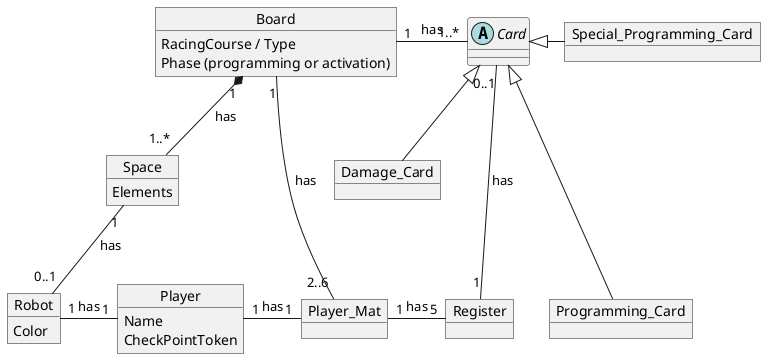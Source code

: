 @startuml
'https://plantuml.com/class-diagram

object Player {
    Name
    CheckPointToken
}

object Player_Mat {

}

object Register {

}

object Robot {
    Color
}

object Board {
    RacingCourse / Type
    Phase (programming or activation)
}

object Programming_Card {

}

object Special_Programming_Card {

}

object Damage_Card {

}

object Space {
    Elements
}

abstract Card {

}

Board"1" *-- "1..*"Space : has
Space"1" -- "0..1"Robot : has
Player"1" -L- "1"Robot : has
Player_Mat"1" -L- "1"Player : has
Board"1" - "1..*"Card : has
Board"1" -- "2..6"Player_Mat : has
Card <|--- Programming_Card
Card <|-R- Special_Programming_Card
Card <|-- Damage_Card
Card"0..1" -- "1"Register : has
Player_Mat"1" - "5"Register : has

@enduml